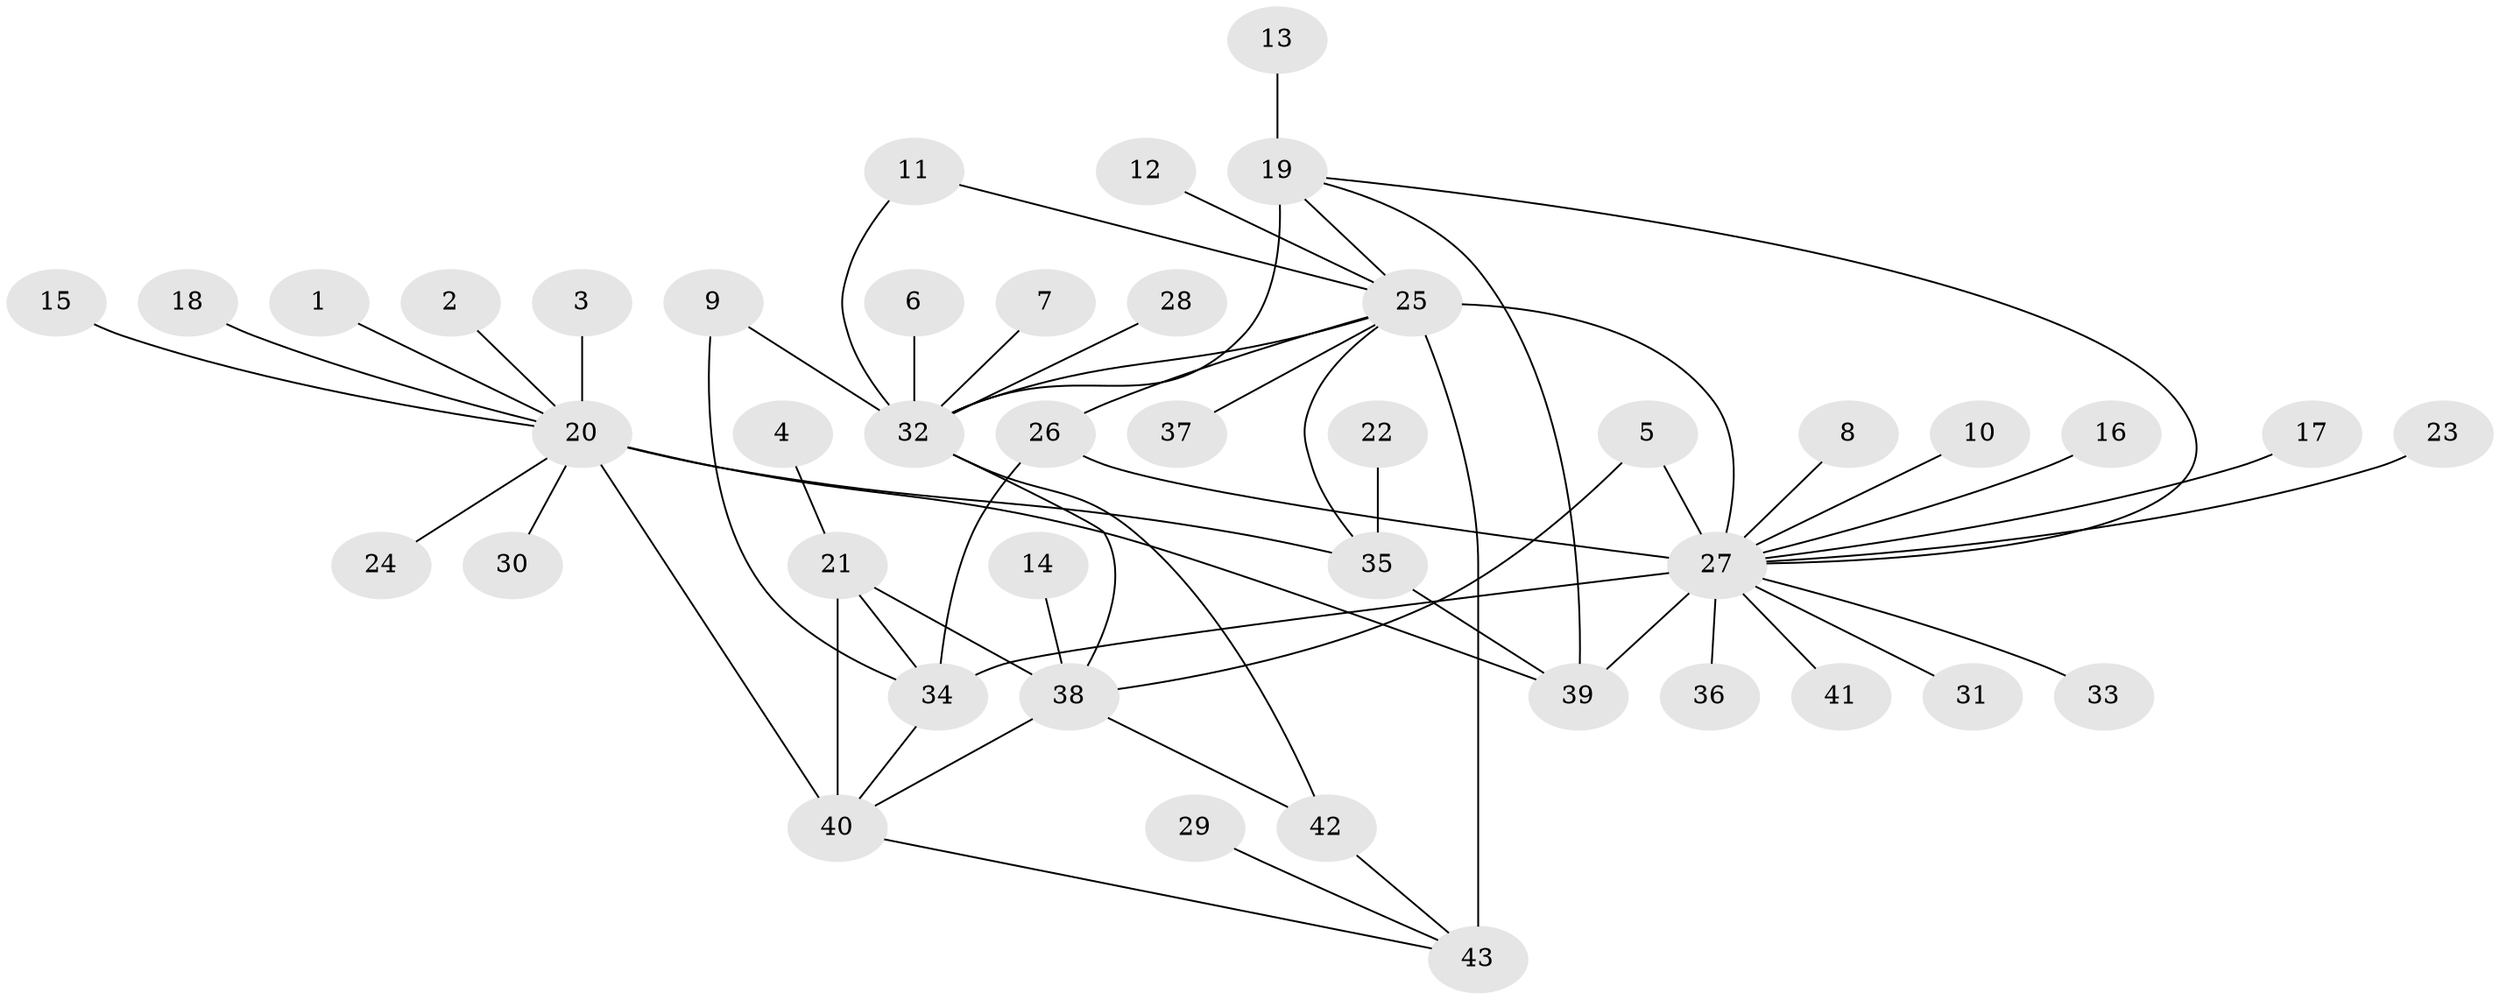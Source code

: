 // original degree distribution, {13: 0.02097902097902098, 9: 0.04195804195804196, 11: 0.027972027972027972, 12: 0.006993006993006993, 7: 0.027972027972027972, 10: 0.055944055944055944, 8: 0.013986013986013986, 6: 0.03496503496503497, 14: 0.013986013986013986, 1: 0.6153846153846154, 2: 0.0979020979020979, 3: 0.03496503496503497, 4: 0.006993006993006993}
// Generated by graph-tools (version 1.1) at 2025/37/03/04/25 23:37:36]
// undirected, 43 vertices, 59 edges
graph export_dot {
  node [color=gray90,style=filled];
  1;
  2;
  3;
  4;
  5;
  6;
  7;
  8;
  9;
  10;
  11;
  12;
  13;
  14;
  15;
  16;
  17;
  18;
  19;
  20;
  21;
  22;
  23;
  24;
  25;
  26;
  27;
  28;
  29;
  30;
  31;
  32;
  33;
  34;
  35;
  36;
  37;
  38;
  39;
  40;
  41;
  42;
  43;
  1 -- 20 [weight=1.0];
  2 -- 20 [weight=1.0];
  3 -- 20 [weight=1.0];
  4 -- 21 [weight=1.0];
  5 -- 27 [weight=1.0];
  5 -- 38 [weight=1.0];
  6 -- 32 [weight=1.0];
  7 -- 32 [weight=1.0];
  8 -- 27 [weight=1.0];
  9 -- 32 [weight=1.0];
  9 -- 34 [weight=1.0];
  10 -- 27 [weight=1.0];
  11 -- 25 [weight=1.0];
  11 -- 32 [weight=1.0];
  12 -- 25 [weight=1.0];
  13 -- 19 [weight=1.0];
  14 -- 38 [weight=1.0];
  15 -- 20 [weight=1.0];
  16 -- 27 [weight=1.0];
  17 -- 27 [weight=1.0];
  18 -- 20 [weight=1.0];
  19 -- 25 [weight=1.0];
  19 -- 27 [weight=1.0];
  19 -- 32 [weight=10.0];
  19 -- 39 [weight=2.0];
  20 -- 24 [weight=1.0];
  20 -- 30 [weight=1.0];
  20 -- 35 [weight=5.0];
  20 -- 39 [weight=5.0];
  20 -- 40 [weight=1.0];
  21 -- 34 [weight=1.0];
  21 -- 38 [weight=2.0];
  21 -- 40 [weight=8.0];
  22 -- 35 [weight=1.0];
  23 -- 27 [weight=1.0];
  25 -- 26 [weight=1.0];
  25 -- 27 [weight=1.0];
  25 -- 32 [weight=1.0];
  25 -- 35 [weight=1.0];
  25 -- 37 [weight=1.0];
  25 -- 43 [weight=6.0];
  26 -- 27 [weight=4.0];
  26 -- 34 [weight=2.0];
  27 -- 31 [weight=1.0];
  27 -- 33 [weight=1.0];
  27 -- 34 [weight=8.0];
  27 -- 36 [weight=1.0];
  27 -- 39 [weight=2.0];
  27 -- 41 [weight=1.0];
  28 -- 32 [weight=1.0];
  29 -- 43 [weight=1.0];
  32 -- 38 [weight=1.0];
  32 -- 42 [weight=1.0];
  34 -- 40 [weight=1.0];
  35 -- 39 [weight=1.0];
  38 -- 40 [weight=4.0];
  38 -- 42 [weight=1.0];
  40 -- 43 [weight=1.0];
  42 -- 43 [weight=1.0];
}
